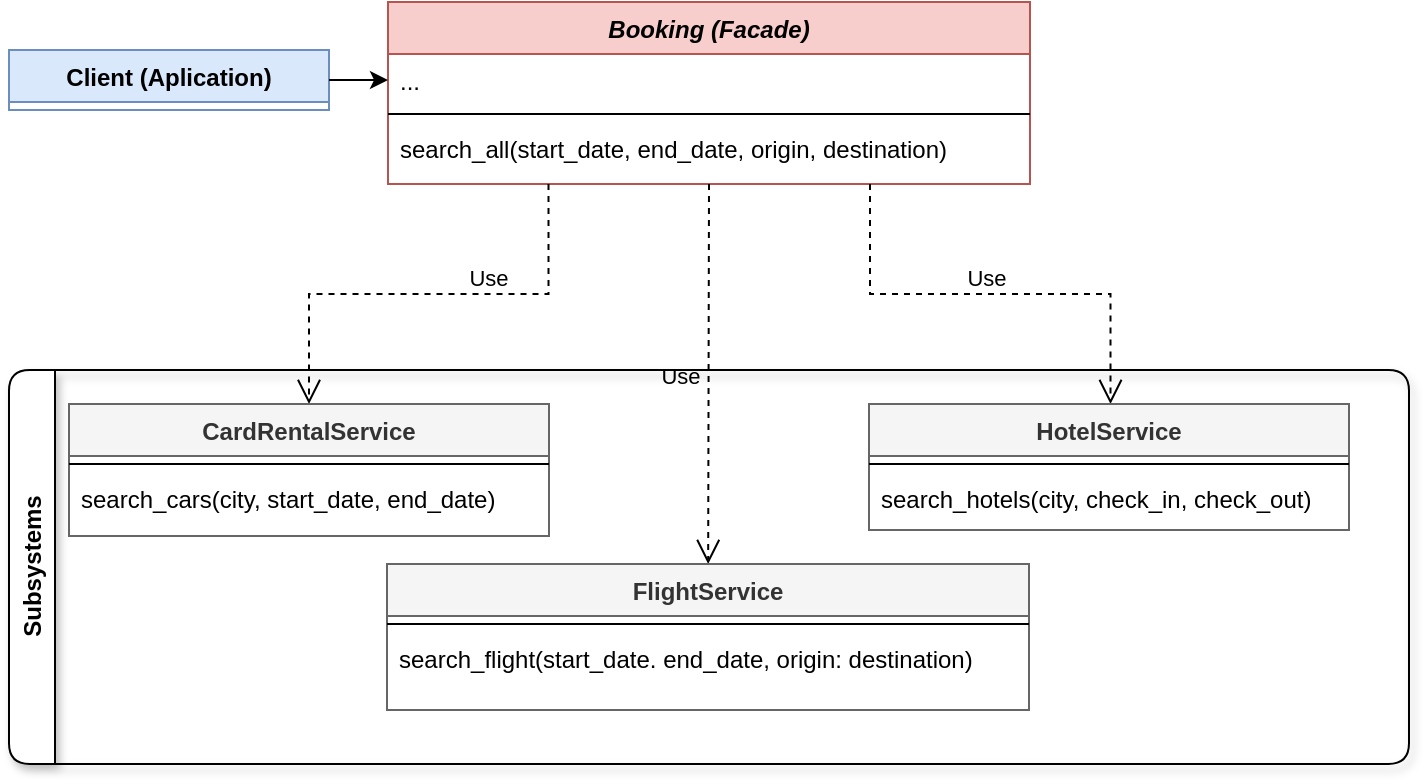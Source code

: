 <mxfile version="26.0.16">
  <diagram id="C5RBs43oDa-KdzZeNtuy" name="Page-1">
    <mxGraphModel dx="880" dy="523" grid="1" gridSize="10" guides="1" tooltips="1" connect="1" arrows="1" fold="1" page="1" pageScale="1" pageWidth="827" pageHeight="1169" math="0" shadow="0">
      <root>
        <mxCell id="WIyWlLk6GJQsqaUBKTNV-0" />
        <mxCell id="WIyWlLk6GJQsqaUBKTNV-1" parent="WIyWlLk6GJQsqaUBKTNV-0" />
        <mxCell id="zkfFHV4jXpPFQw0GAbJ--0" value="Booking (Facade)" style="swimlane;fontStyle=3;align=center;verticalAlign=top;childLayout=stackLayout;horizontal=1;startSize=26;horizontalStack=0;resizeParent=1;resizeLast=0;collapsible=1;marginBottom=0;rounded=0;shadow=0;strokeWidth=1;fillColor=#f8cecc;strokeColor=#b85450;" parent="WIyWlLk6GJQsqaUBKTNV-1" vertex="1">
          <mxGeometry x="279" y="119" width="321" height="91" as="geometry">
            <mxRectangle x="230" y="140" width="160" height="26" as="alternateBounds" />
          </mxGeometry>
        </mxCell>
        <mxCell id="zkfFHV4jXpPFQw0GAbJ--1" value="..." style="text;align=left;verticalAlign=top;spacingLeft=4;spacingRight=4;overflow=hidden;rotatable=0;points=[[0,0.5],[1,0.5]];portConstraint=eastwest;" parent="zkfFHV4jXpPFQw0GAbJ--0" vertex="1">
          <mxGeometry y="26" width="321" height="26" as="geometry" />
        </mxCell>
        <mxCell id="zkfFHV4jXpPFQw0GAbJ--4" value="" style="line;html=1;strokeWidth=1;align=left;verticalAlign=middle;spacingTop=-1;spacingLeft=3;spacingRight=3;rotatable=0;labelPosition=right;points=[];portConstraint=eastwest;" parent="zkfFHV4jXpPFQw0GAbJ--0" vertex="1">
          <mxGeometry y="52" width="321" height="8" as="geometry" />
        </mxCell>
        <mxCell id="zkfFHV4jXpPFQw0GAbJ--5" value="search_all(start_date, end_date, origin, destination)" style="text;align=left;verticalAlign=top;spacingLeft=4;spacingRight=4;overflow=hidden;rotatable=0;points=[[0,0.5],[1,0.5]];portConstraint=eastwest;" parent="zkfFHV4jXpPFQw0GAbJ--0" vertex="1">
          <mxGeometry y="60" width="321" height="26" as="geometry" />
        </mxCell>
        <mxCell id="zkfFHV4jXpPFQw0GAbJ--12" value="" style="endArrow=open;endSize=10;endFill=0;shadow=0;strokeWidth=1;rounded=0;curved=0;edgeStyle=elbowEdgeStyle;elbow=vertical;dashed=1;exitX=0.25;exitY=1;exitDx=0;exitDy=0;" parent="WIyWlLk6GJQsqaUBKTNV-1" source="zkfFHV4jXpPFQw0GAbJ--0" target="zkfFHV4jXpPFQw0GAbJ--6" edge="1">
          <mxGeometry width="160" relative="1" as="geometry">
            <mxPoint x="279" y="117" as="sourcePoint" />
            <mxPoint x="279" y="117" as="targetPoint" />
          </mxGeometry>
        </mxCell>
        <mxCell id="akPc3tF3z_5KWKFHBt7V-15" value="Use" style="edgeLabel;html=1;align=center;verticalAlign=middle;resizable=0;points=[];" vertex="1" connectable="0" parent="zkfFHV4jXpPFQw0GAbJ--12">
          <mxGeometry x="-0.247" y="1" relative="1" as="geometry">
            <mxPoint x="1" y="-9" as="offset" />
          </mxGeometry>
        </mxCell>
        <mxCell id="zkfFHV4jXpPFQw0GAbJ--13" value="Client (Aplication)" style="swimlane;fontStyle=1;align=center;verticalAlign=top;childLayout=stackLayout;horizontal=1;startSize=26;horizontalStack=0;resizeParent=1;resizeLast=0;collapsible=1;marginBottom=0;rounded=0;shadow=0;strokeWidth=1;fillColor=#dae8fc;strokeColor=#6c8ebf;" parent="WIyWlLk6GJQsqaUBKTNV-1" vertex="1">
          <mxGeometry x="89.5" y="143" width="160" height="30" as="geometry">
            <mxRectangle x="340" y="380" width="170" height="26" as="alternateBounds" />
          </mxGeometry>
        </mxCell>
        <mxCell id="akPc3tF3z_5KWKFHBt7V-0" value="" style="endArrow=classic;html=1;rounded=0;entryX=0;entryY=0.5;entryDx=0;entryDy=0;exitX=1;exitY=0.5;exitDx=0;exitDy=0;" edge="1" parent="WIyWlLk6GJQsqaUBKTNV-1" source="zkfFHV4jXpPFQw0GAbJ--13" target="zkfFHV4jXpPFQw0GAbJ--1">
          <mxGeometry width="50" height="50" relative="1" as="geometry">
            <mxPoint x="209" y="147" as="sourcePoint" />
            <mxPoint x="259" y="97" as="targetPoint" />
          </mxGeometry>
        </mxCell>
        <mxCell id="akPc3tF3z_5KWKFHBt7V-13" value="" style="endArrow=open;endSize=10;endFill=0;shadow=0;strokeWidth=1;rounded=0;elbow=horizontal;dashed=1;exitX=0.5;exitY=1;exitDx=0;exitDy=0;" edge="1" parent="WIyWlLk6GJQsqaUBKTNV-1" source="zkfFHV4jXpPFQw0GAbJ--0" target="akPc3tF3z_5KWKFHBt7V-1">
          <mxGeometry width="160" relative="1" as="geometry">
            <mxPoint x="504" y="244" as="sourcePoint" />
            <mxPoint x="309" y="348" as="targetPoint" />
          </mxGeometry>
        </mxCell>
        <mxCell id="akPc3tF3z_5KWKFHBt7V-16" value="Use" style="edgeLabel;html=1;align=center;verticalAlign=middle;resizable=0;points=[];" vertex="1" connectable="0" parent="akPc3tF3z_5KWKFHBt7V-13">
          <mxGeometry x="0.011" y="-2" relative="1" as="geometry">
            <mxPoint x="-13" as="offset" />
          </mxGeometry>
        </mxCell>
        <mxCell id="akPc3tF3z_5KWKFHBt7V-20" value="Text" style="edgeLabel;html=1;align=center;verticalAlign=middle;resizable=0;points=[];" vertex="1" connectable="0" parent="akPc3tF3z_5KWKFHBt7V-13">
          <mxGeometry x="1" y="12" relative="1" as="geometry">
            <mxPoint x="-9" y="12" as="offset" />
          </mxGeometry>
        </mxCell>
        <mxCell id="akPc3tF3z_5KWKFHBt7V-14" value="" style="endArrow=open;endSize=10;endFill=0;shadow=0;strokeWidth=1;rounded=0;edgeStyle=elbowEdgeStyle;elbow=vertical;dashed=1;exitX=0.75;exitY=1;exitDx=0;exitDy=0;entryX=0.5;entryY=0;entryDx=0;entryDy=0;" edge="1" parent="WIyWlLk6GJQsqaUBKTNV-1">
          <mxGeometry width="160" relative="1" as="geometry">
            <mxPoint x="520.0" y="210.0" as="sourcePoint" />
            <mxPoint x="640.25" y="320" as="targetPoint" />
          </mxGeometry>
        </mxCell>
        <mxCell id="akPc3tF3z_5KWKFHBt7V-17" value="Use" style="edgeLabel;html=1;align=center;verticalAlign=middle;resizable=0;points=[];" vertex="1" connectable="0" parent="akPc3tF3z_5KWKFHBt7V-14">
          <mxGeometry x="-0.076" y="-2" relative="1" as="geometry">
            <mxPoint x="6" y="-10" as="offset" />
          </mxGeometry>
        </mxCell>
        <mxCell id="akPc3tF3z_5KWKFHBt7V-19" value="Subsystems" style="swimlane;horizontal=0;whiteSpace=wrap;html=1;gradientColor=none;swimlaneFillColor=none;fillColor=default;rounded=1;glass=0;shadow=1;" vertex="1" parent="WIyWlLk6GJQsqaUBKTNV-1">
          <mxGeometry x="89.5" y="303" width="700" height="197" as="geometry" />
        </mxCell>
        <mxCell id="akPc3tF3z_5KWKFHBt7V-1" value="FlightService" style="swimlane;fontStyle=1;align=center;verticalAlign=top;childLayout=stackLayout;horizontal=1;startSize=26;horizontalStack=0;resizeParent=1;resizeLast=0;collapsible=1;marginBottom=0;rounded=0;shadow=0;strokeWidth=1;fillColor=#f5f5f5;fontColor=#333333;strokeColor=#666666;" vertex="1" parent="akPc3tF3z_5KWKFHBt7V-19">
          <mxGeometry x="189" y="97" width="321" height="73" as="geometry">
            <mxRectangle x="130" y="380" width="160" height="26" as="alternateBounds" />
          </mxGeometry>
        </mxCell>
        <mxCell id="akPc3tF3z_5KWKFHBt7V-4" value="" style="line;html=1;strokeWidth=1;align=left;verticalAlign=middle;spacingTop=-1;spacingLeft=3;spacingRight=3;rotatable=0;labelPosition=right;points=[];portConstraint=eastwest;" vertex="1" parent="akPc3tF3z_5KWKFHBt7V-1">
          <mxGeometry y="26" width="321" height="8" as="geometry" />
        </mxCell>
        <mxCell id="akPc3tF3z_5KWKFHBt7V-5" value="search_flight(start_date. end_date, origin: destination)" style="text;align=left;verticalAlign=top;spacingLeft=4;spacingRight=4;overflow=hidden;rotatable=0;points=[[0,0.5],[1,0.5]];portConstraint=eastwest;rounded=0;shadow=0;html=0;" vertex="1" parent="akPc3tF3z_5KWKFHBt7V-1">
          <mxGeometry y="34" width="321" height="26" as="geometry" />
        </mxCell>
        <mxCell id="zkfFHV4jXpPFQw0GAbJ--6" value="CardRentalService" style="swimlane;fontStyle=1;align=center;verticalAlign=top;childLayout=stackLayout;horizontal=1;startSize=26;horizontalStack=0;resizeParent=1;resizeLast=0;collapsible=1;marginBottom=0;rounded=0;shadow=0;strokeWidth=1;fillColor=#f5f5f5;fontColor=#333333;strokeColor=#666666;" parent="akPc3tF3z_5KWKFHBt7V-19" vertex="1">
          <mxGeometry x="30" y="17" width="240" height="66" as="geometry">
            <mxRectangle x="130" y="380" width="160" height="26" as="alternateBounds" />
          </mxGeometry>
        </mxCell>
        <mxCell id="zkfFHV4jXpPFQw0GAbJ--9" value="" style="line;html=1;strokeWidth=1;align=left;verticalAlign=middle;spacingTop=-1;spacingLeft=3;spacingRight=3;rotatable=0;labelPosition=right;points=[];portConstraint=eastwest;" parent="zkfFHV4jXpPFQw0GAbJ--6" vertex="1">
          <mxGeometry y="26" width="240" height="8" as="geometry" />
        </mxCell>
        <mxCell id="zkfFHV4jXpPFQw0GAbJ--7" value="search_cars(city, start_date, end_date)" style="text;align=left;verticalAlign=top;spacingLeft=4;spacingRight=4;overflow=hidden;rotatable=0;points=[[0,0.5],[1,0.5]];portConstraint=eastwest;" parent="zkfFHV4jXpPFQw0GAbJ--6" vertex="1">
          <mxGeometry y="34" width="240" height="26" as="geometry" />
        </mxCell>
        <mxCell id="akPc3tF3z_5KWKFHBt7V-7" value="HotelService" style="swimlane;fontStyle=1;align=center;verticalAlign=top;childLayout=stackLayout;horizontal=1;startSize=26;horizontalStack=0;resizeParent=1;resizeLast=0;collapsible=1;marginBottom=0;rounded=0;shadow=0;strokeWidth=1;fillColor=#f5f5f5;fontColor=#333333;strokeColor=#666666;" vertex="1" parent="akPc3tF3z_5KWKFHBt7V-19">
          <mxGeometry x="430" y="17" width="240" height="63" as="geometry">
            <mxRectangle x="130" y="380" width="160" height="26" as="alternateBounds" />
          </mxGeometry>
        </mxCell>
        <mxCell id="akPc3tF3z_5KWKFHBt7V-10" value="" style="line;html=1;strokeWidth=1;align=left;verticalAlign=middle;spacingTop=-1;spacingLeft=3;spacingRight=3;rotatable=0;labelPosition=right;points=[];portConstraint=eastwest;" vertex="1" parent="akPc3tF3z_5KWKFHBt7V-7">
          <mxGeometry y="26" width="240" height="8" as="geometry" />
        </mxCell>
        <mxCell id="akPc3tF3z_5KWKFHBt7V-11" value="search_hotels(city, check_in, check_out)" style="text;align=left;verticalAlign=top;spacingLeft=4;spacingRight=4;overflow=hidden;rotatable=0;points=[[0,0.5],[1,0.5]];portConstraint=eastwest;rounded=0;shadow=0;html=0;" vertex="1" parent="akPc3tF3z_5KWKFHBt7V-7">
          <mxGeometry y="34" width="240" height="26" as="geometry" />
        </mxCell>
      </root>
    </mxGraphModel>
  </diagram>
</mxfile>
